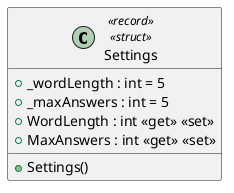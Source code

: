 @startuml
class Settings <<record>> <<struct>> {
    + _wordLength : int = 5
    + _maxAnswers : int = 5
    + WordLength : int <<get>> <<set>>
    + MaxAnswers : int <<get>> <<set>>
    + Settings()
}
@enduml
